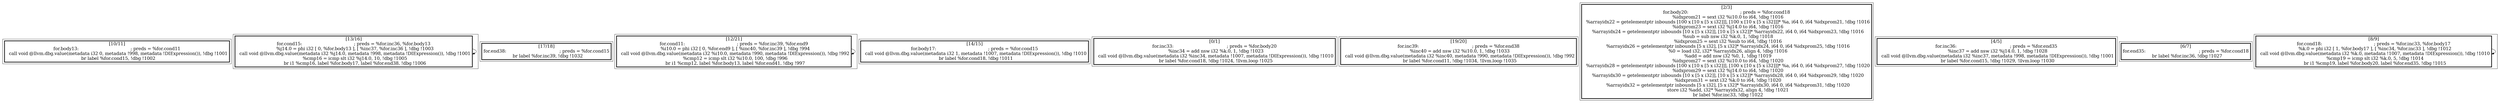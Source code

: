 
digraph G {





subgraph cluster10 {


node218 [penwidth=3.0,fontsize=20,shape=rectangle,label="[10/11]
for.body13:                                       ; preds = %for.cond11
  call void @llvm.dbg.value(metadata i32 0, metadata !998, metadata !DIExpression()), !dbg !1001
  br label %for.cond15, !dbg !1002
" ]



}

subgraph cluster9 {


node217 [penwidth=3.0,fontsize=20,shape=rectangle,label="[13/16]
for.cond15:                                       ; preds = %for.inc36, %for.body13
  %j14.0 = phi i32 [ 0, %for.body13 ], [ %inc37, %for.inc36 ], !dbg !1003
  call void @llvm.dbg.value(metadata i32 %j14.0, metadata !998, metadata !DIExpression()), !dbg !1001
  %cmp16 = icmp slt i32 %j14.0, 10, !dbg !1005
  br i1 %cmp16, label %for.body17, label %for.end38, !dbg !1006
" ]

node217->node217 [ ]


}

subgraph cluster8 {


node216 [penwidth=3.0,fontsize=20,shape=rectangle,label="[17/18]
for.end38:                                        ; preds = %for.cond15
  br label %for.inc39, !dbg !1032
" ]



}

subgraph cluster7 {


node215 [penwidth=3.0,fontsize=20,shape=rectangle,label="[12/21]
for.cond11:                                       ; preds = %for.inc39, %for.end9
  %i10.0 = phi i32 [ 0, %for.end9 ], [ %inc40, %for.inc39 ], !dbg !994
  call void @llvm.dbg.value(metadata i32 %i10.0, metadata !990, metadata !DIExpression()), !dbg !992
  %cmp12 = icmp slt i32 %i10.0, 100, !dbg !996
  br i1 %cmp12, label %for.body13, label %for.end41, !dbg !997
" ]

node215->node215 [ ]


}

subgraph cluster6 {


node214 [penwidth=3.0,fontsize=20,shape=rectangle,label="[14/15]
for.body17:                                       ; preds = %for.cond15
  call void @llvm.dbg.value(metadata i32 1, metadata !1007, metadata !DIExpression()), !dbg !1010
  br label %for.cond18, !dbg !1011
" ]



}

subgraph cluster0 {


node208 [penwidth=3.0,fontsize=20,shape=rectangle,label="[0/1]
for.inc33:                                        ; preds = %for.body20
  %inc34 = add nsw i32 %k.0, 1, !dbg !1023
  call void @llvm.dbg.value(metadata i32 %inc34, metadata !1007, metadata !DIExpression()), !dbg !1010
  br label %for.cond18, !dbg !1024, !llvm.loop !1025
" ]



}

subgraph cluster5 {


node213 [penwidth=3.0,fontsize=20,shape=rectangle,label="[19/20]
for.inc39:                                        ; preds = %for.end38
  %inc40 = add nsw i32 %i10.0, 1, !dbg !1033
  call void @llvm.dbg.value(metadata i32 %inc40, metadata !990, metadata !DIExpression()), !dbg !992
  br label %for.cond11, !dbg !1034, !llvm.loop !1035
" ]



}

subgraph cluster1 {


node209 [penwidth=3.0,fontsize=20,shape=rectangle,label="[2/3]
for.body20:                                       ; preds = %for.cond18
  %idxprom21 = sext i32 %i10.0 to i64, !dbg !1016
  %arrayidx22 = getelementptr inbounds [100 x [10 x [5 x i32]]], [100 x [10 x [5 x i32]]]* %a, i64 0, i64 %idxprom21, !dbg !1016
  %idxprom23 = sext i32 %j14.0 to i64, !dbg !1016
  %arrayidx24 = getelementptr inbounds [10 x [5 x i32]], [10 x [5 x i32]]* %arrayidx22, i64 0, i64 %idxprom23, !dbg !1016
  %sub = sub nsw i32 %k.0, 1, !dbg !1018
  %idxprom25 = sext i32 %sub to i64, !dbg !1016
  %arrayidx26 = getelementptr inbounds [5 x i32], [5 x i32]* %arrayidx24, i64 0, i64 %idxprom25, !dbg !1016
  %0 = load i32, i32* %arrayidx26, align 4, !dbg !1016
  %add = add nsw i32 %0, 1, !dbg !1019
  %idxprom27 = sext i32 %i10.0 to i64, !dbg !1020
  %arrayidx28 = getelementptr inbounds [100 x [10 x [5 x i32]]], [100 x [10 x [5 x i32]]]* %a, i64 0, i64 %idxprom27, !dbg !1020
  %idxprom29 = sext i32 %j14.0 to i64, !dbg !1020
  %arrayidx30 = getelementptr inbounds [10 x [5 x i32]], [10 x [5 x i32]]* %arrayidx28, i64 0, i64 %idxprom29, !dbg !1020
  %idxprom31 = sext i32 %k.0 to i64, !dbg !1020
  %arrayidx32 = getelementptr inbounds [5 x i32], [5 x i32]* %arrayidx30, i64 0, i64 %idxprom31, !dbg !1020
  store i32 %add, i32* %arrayidx32, align 4, !dbg !1021
  br label %for.inc33, !dbg !1022
" ]



}

subgraph cluster2 {


node210 [penwidth=3.0,fontsize=20,shape=rectangle,label="[4/5]
for.inc36:                                        ; preds = %for.end35
  %inc37 = add nsw i32 %j14.0, 1, !dbg !1028
  call void @llvm.dbg.value(metadata i32 %inc37, metadata !998, metadata !DIExpression()), !dbg !1001
  br label %for.cond15, !dbg !1029, !llvm.loop !1030
" ]



}

subgraph cluster3 {


node211 [penwidth=3.0,fontsize=20,shape=rectangle,label="[6/7]
for.end35:                                        ; preds = %for.cond18
  br label %for.inc36, !dbg !1027
" ]



}

subgraph cluster4 {


node212 [penwidth=3.0,fontsize=20,shape=rectangle,label="[8/9]
for.cond18:                                       ; preds = %for.inc33, %for.body17
  %k.0 = phi i32 [ 1, %for.body17 ], [ %inc34, %for.inc33 ], !dbg !1012
  call void @llvm.dbg.value(metadata i32 %k.0, metadata !1007, metadata !DIExpression()), !dbg !1010
  %cmp19 = icmp slt i32 %k.0, 5, !dbg !1014
  br i1 %cmp19, label %for.body20, label %for.end35, !dbg !1015
" ]

node212->node212 [ ]


}

}
